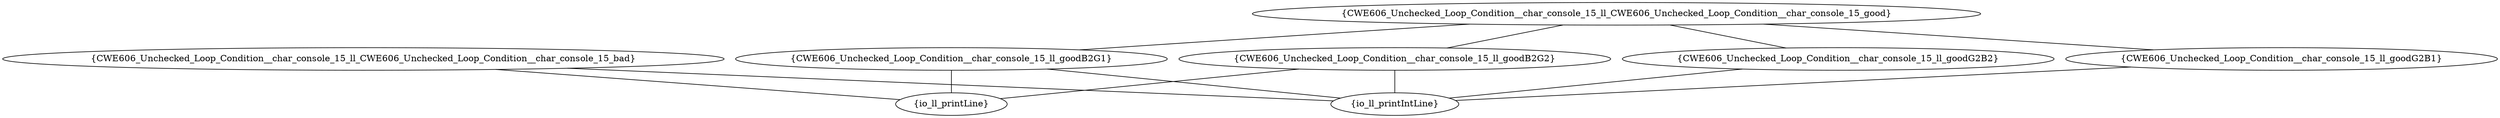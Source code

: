 graph "cg graph" {
CWE606_Unchecked_Loop_Condition__char_console_15_ll_goodB2G2 [label="{CWE606_Unchecked_Loop_Condition__char_console_15_ll_goodB2G2}"];
io_ll_printLine [label="{io_ll_printLine}"];
io_ll_printIntLine [label="{io_ll_printIntLine}"];
CWE606_Unchecked_Loop_Condition__char_console_15_ll_goodB2G1 [label="{CWE606_Unchecked_Loop_Condition__char_console_15_ll_goodB2G1}"];
CWE606_Unchecked_Loop_Condition__char_console_15_ll_CWE606_Unchecked_Loop_Condition__char_console_15_good [label="{CWE606_Unchecked_Loop_Condition__char_console_15_ll_CWE606_Unchecked_Loop_Condition__char_console_15_good}"];
CWE606_Unchecked_Loop_Condition__char_console_15_ll_goodG2B1 [label="{CWE606_Unchecked_Loop_Condition__char_console_15_ll_goodG2B1}"];
CWE606_Unchecked_Loop_Condition__char_console_15_ll_goodG2B2 [label="{CWE606_Unchecked_Loop_Condition__char_console_15_ll_goodG2B2}"];
CWE606_Unchecked_Loop_Condition__char_console_15_ll_CWE606_Unchecked_Loop_Condition__char_console_15_bad [label="{CWE606_Unchecked_Loop_Condition__char_console_15_ll_CWE606_Unchecked_Loop_Condition__char_console_15_bad}"];
CWE606_Unchecked_Loop_Condition__char_console_15_ll_goodB2G2 -- io_ll_printLine;
CWE606_Unchecked_Loop_Condition__char_console_15_ll_goodB2G2 -- io_ll_printIntLine;
CWE606_Unchecked_Loop_Condition__char_console_15_ll_goodB2G1 -- io_ll_printLine;
CWE606_Unchecked_Loop_Condition__char_console_15_ll_goodB2G1 -- io_ll_printIntLine;
CWE606_Unchecked_Loop_Condition__char_console_15_ll_CWE606_Unchecked_Loop_Condition__char_console_15_good -- CWE606_Unchecked_Loop_Condition__char_console_15_ll_goodB2G1;
CWE606_Unchecked_Loop_Condition__char_console_15_ll_CWE606_Unchecked_Loop_Condition__char_console_15_good -- CWE606_Unchecked_Loop_Condition__char_console_15_ll_goodB2G2;
CWE606_Unchecked_Loop_Condition__char_console_15_ll_CWE606_Unchecked_Loop_Condition__char_console_15_good -- CWE606_Unchecked_Loop_Condition__char_console_15_ll_goodG2B1;
CWE606_Unchecked_Loop_Condition__char_console_15_ll_CWE606_Unchecked_Loop_Condition__char_console_15_good -- CWE606_Unchecked_Loop_Condition__char_console_15_ll_goodG2B2;
CWE606_Unchecked_Loop_Condition__char_console_15_ll_goodG2B1 -- io_ll_printIntLine;
CWE606_Unchecked_Loop_Condition__char_console_15_ll_goodG2B2 -- io_ll_printIntLine;
CWE606_Unchecked_Loop_Condition__char_console_15_ll_CWE606_Unchecked_Loop_Condition__char_console_15_bad -- io_ll_printLine;
CWE606_Unchecked_Loop_Condition__char_console_15_ll_CWE606_Unchecked_Loop_Condition__char_console_15_bad -- io_ll_printIntLine;
}
